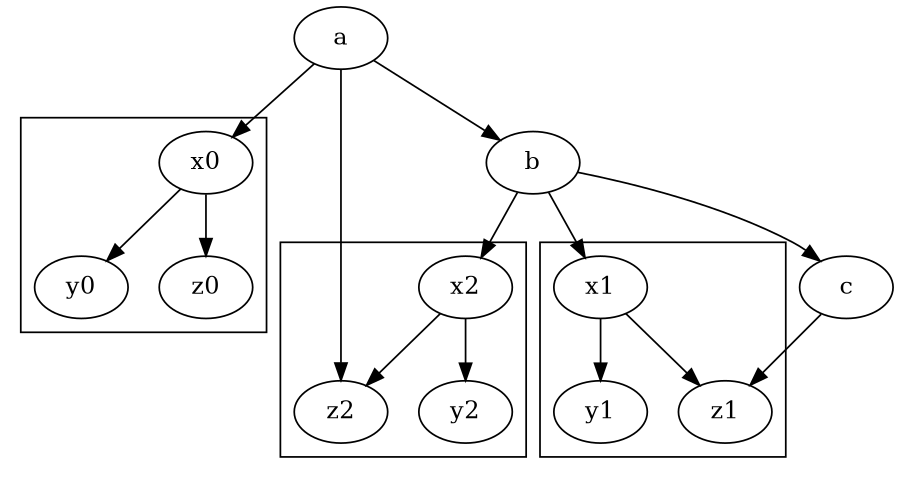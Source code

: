 # Generated Tor  2 Okt 2008 11:04:16 GMT by dot - Graphviz version 2.20.2 (Tue Jul  1 11:56:55 UTC 2008)
#
# 
# real	0m0.168s
# user	0m0.120s
# sys	0m0.033s

digraph G {
	graph [size="6,6"];
	node [label="\N"];
	graph [bb="0,0,505,517",
		_draw_="c 5 -white C 5 -white P 4 0 0 0 517 505 517 505 0 ",
		xdotversion="1.2"];
	subgraph cluster0 {
		graph [bb="",
			_draw_="",
			xdotversion=""];
		x0 [pos="311,88", width="0.75", height="0.50", _draw_="c 5 -black e 311 88 27 18 ", _ldraw_="F 14.000000 11 -Times-Roman c 5 -black T 311 80 0 11 2 -x0 "];
		y0 [pos="155,19", width="0.75", height="0.50", _draw_="c 5 -black e 155 19 27 18 ", _ldraw_="F 14.000000 11 -Times-Roman c 5 -black T 155 11 0 11 2 -y0 "];
		z0 [pos="477,124", width="0.75", height="0.50", _draw_="c 5 -black e 477 124 27 18 ", _ldraw_="F 14.000000 11 -Times-Roman c 5 -black T 477 116 0 10 2 -z0 "];
		x0 -> y0 [pos="e,178,29 288,78 262,66 217,47 187,33", _draw_="c 5 -black B 4 288 78 262 66 217 47 187 33 ", _hdraw_="S 5 -solid S 15 -setlinewidth(1) c 5 -black C 5 -black P 3 189 30 178 29 186 36 "];
		x0 -> z0 [pos="e,451,118 337,94 365,100 410,110 441,116", _draw_="c 5 -black B 4 337 94 365 100 410 110 441 116 ", _hdraw_="S 5 -solid S 15 -setlinewidth(1) c 5 -black C 5 -black P 3 441 119 451 118 442 113 "];
	}
	subgraph cluster1 {
		graph [bb="",
			_draw_="",
			xdotversion=""];
		x1 [pos="360,378", width="0.75", height="0.50", _draw_="c 5 -black e 360 378 27 18 ", _ldraw_="F 14.000000 11 -Times-Roman c 5 -black T 360 370 0 11 2 -x1 "];
		y1 [pos="419,420", width="0.75", height="0.50", _draw_="c 5 -black e 419 420 27 18 ", _ldraw_="F 14.000000 11 -Times-Roman c 5 -black T 419 412 0 11 2 -y1 "];
		z1 [pos="302,335", width="0.75", height="0.50", _draw_="c 5 -black e 302 335 27 18 ", _ldraw_="F 14.000000 11 -Times-Roman c 5 -black T 302 327 0 10 2 -z1 "];
		x1 -> y1 [pos="e,400,407 379,391 383,394 388,397 392,401", _draw_="c 5 -black B 4 379 391 383 394 388 397 392 401 ", _hdraw_="S 5 -solid S 15 -setlinewidth(1) c 5 -black C 5 -black P 3 390 404 400 407 394 398 "];
		x1 -> z1 [pos="e,320,348 342,364 338,361 333,357 328,354", _draw_="c 5 -black B 4 342 364 338 361 333 357 328 354 ", _hdraw_="S 5 -solid S 15 -setlinewidth(1) c 5 -black C 5 -black P 3 330 351 320 348 326 357 "];
	}
	subgraph cluster2 {
		graph [bb="",
			_draw_="",
			xdotversion=""];
		x2 [pos="128,378", width="0.75", height="0.50", _draw_="c 5 -black e 128 378 27 18 ", _ldraw_="F 14.000000 11 -Times-Roman c 5 -black T 128 370 0 11 2 -x2 "];
		y2 [pos="177,498", width="0.75", height="0.50", _draw_="c 5 -black e 177 498 27 18 ", _ldraw_="F 14.000000 11 -Times-Roman c 5 -black T 177 490 0 11 2 -y2 "];
		z2 [pos="28,293", width="0.75", height="0.50", _draw_="c 5 -black e 28 293 27 18 ", _ldraw_="F 14.000000 11 -Times-Roman c 5 -black T 28 285 0 10 2 -z2 "];
		x2 -> y2 [pos="e,170,481 135,395 144,415 157,448 166,472", _draw_="c 5 -black B 4 135 395 144 415 157 448 166 472 ", _hdraw_="S 5 -solid S 15 -setlinewidth(1) c 5 -black C 5 -black P 3 163 473 170 481 169 470 "];
		x2 -> z2 [pos="e,45,307 111,364 95,350 71,329 53,314", _draw_="c 5 -black B 4 111 364 95 350 71 329 53 314 ", _hdraw_="S 5 -solid S 15 -setlinewidth(1) c 5 -black C 5 -black P 3 55 311 45 307 50 316 "];
	}
	a [pos="288,156", width="0.75", height="0.50", _draw_="c 5 -black e 288 156 27 18 ", _ldraw_="F 14.000000 11 -Times-Roman c 5 -black T 288 148 0 5 1 -a "];
	b [pos="186,251", width="0.75", height="0.50", _draw_="c 5 -black e 186 251 27 18 ", _ldraw_="F 14.000000 11 -Times-Roman c 5 -black T 186 243 0 5 1 -b "];
	c [pos="244,293", width="0.75", height="0.50", _draw_="c 5 -black e 244 293 27 18 ", _ldraw_="F 14.000000 11 -Times-Roman c 5 -black T 244 285 0 5 1 -c "];
	a -> b [pos="e,202,236 272,171 255,187 229,212 209,229", _draw_="c 5 -black B 4 272 171 255 187 229 212 209 229 ", _hdraw_="S 5 -solid S 15 -setlinewidth(1) c 5 -black C 5 -black P 3 207 226 202 236 212 231 "];
	b -> c [pos="e,225,280 204,264 208,267 213,270 217,274", _draw_="c 5 -black B 4 204 264 208 267 213 270 217 274 ", _hdraw_="S 5 -solid S 15 -setlinewidth(1) c 5 -black C 5 -black P 3 215 277 225 280 219 271 "];
	a -> x0 [pos="e,305,106 294,138 296,131 299,123 302,116", _draw_="c 5 -black B 4 294 138 296 131 299 123 302 116 ", _hdraw_="S 5 -solid S 15 -setlinewidth(1) c 5 -black C 5 -black P 3 305 117 305 106 299 115 "];
	b -> x1 [pos="e,342,365 204,264 235,287 298,333 334,359", _draw_="c 5 -black B 4 204 264 235 287 298 333 334 359 ", _hdraw_="S 5 -solid S 15 -setlinewidth(1) c 5 -black C 5 -black P 3 332 362 342 365 336 356 "];
	b -> x2 [pos="e,136,360 178,268 168,289 152,326 140,351", _draw_="c 5 -black B 4 178 268 168 289 152 326 140 351 ", _hdraw_="S 5 -solid S 15 -setlinewidth(1) c 5 -black C 5 -black P 3 137 349 136 360 143 352 "];
	a -> z2 [pos="e,49,282 267,167 221,192 111,249 58,277", _draw_="c 5 -black B 4 267 167 221 192 111 249 58 277 ", _hdraw_="S 5 -solid S 15 -setlinewidth(1) c 5 -black C 5 -black P 3 56 274 49 282 59 280 "];
	c -> z1 [pos="e,283,322 262,306 266,309 271,312 275,316", _draw_="c 5 -black B 4 262 306 266 309 271 312 275 316 ", _hdraw_="S 5 -solid S 15 -setlinewidth(1) c 5 -black C 5 -black P 3 273 319 283 322 277 313 "];
}
